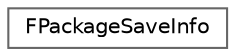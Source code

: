 digraph "Graphical Class Hierarchy"
{
 // INTERACTIVE_SVG=YES
 // LATEX_PDF_SIZE
  bgcolor="transparent";
  edge [fontname=Helvetica,fontsize=10,labelfontname=Helvetica,labelfontsize=10];
  node [fontname=Helvetica,fontsize=10,shape=box,height=0.2,width=0.4];
  rankdir="LR";
  Node0 [id="Node000000",label="FPackageSaveInfo",height=0.2,width=0.4,color="grey40", fillcolor="white", style="filled",URL="$d9/da0/structFPackageSaveInfo.html",tooltip="Struct to encapsulate arguments specific to saving one package."];
}
